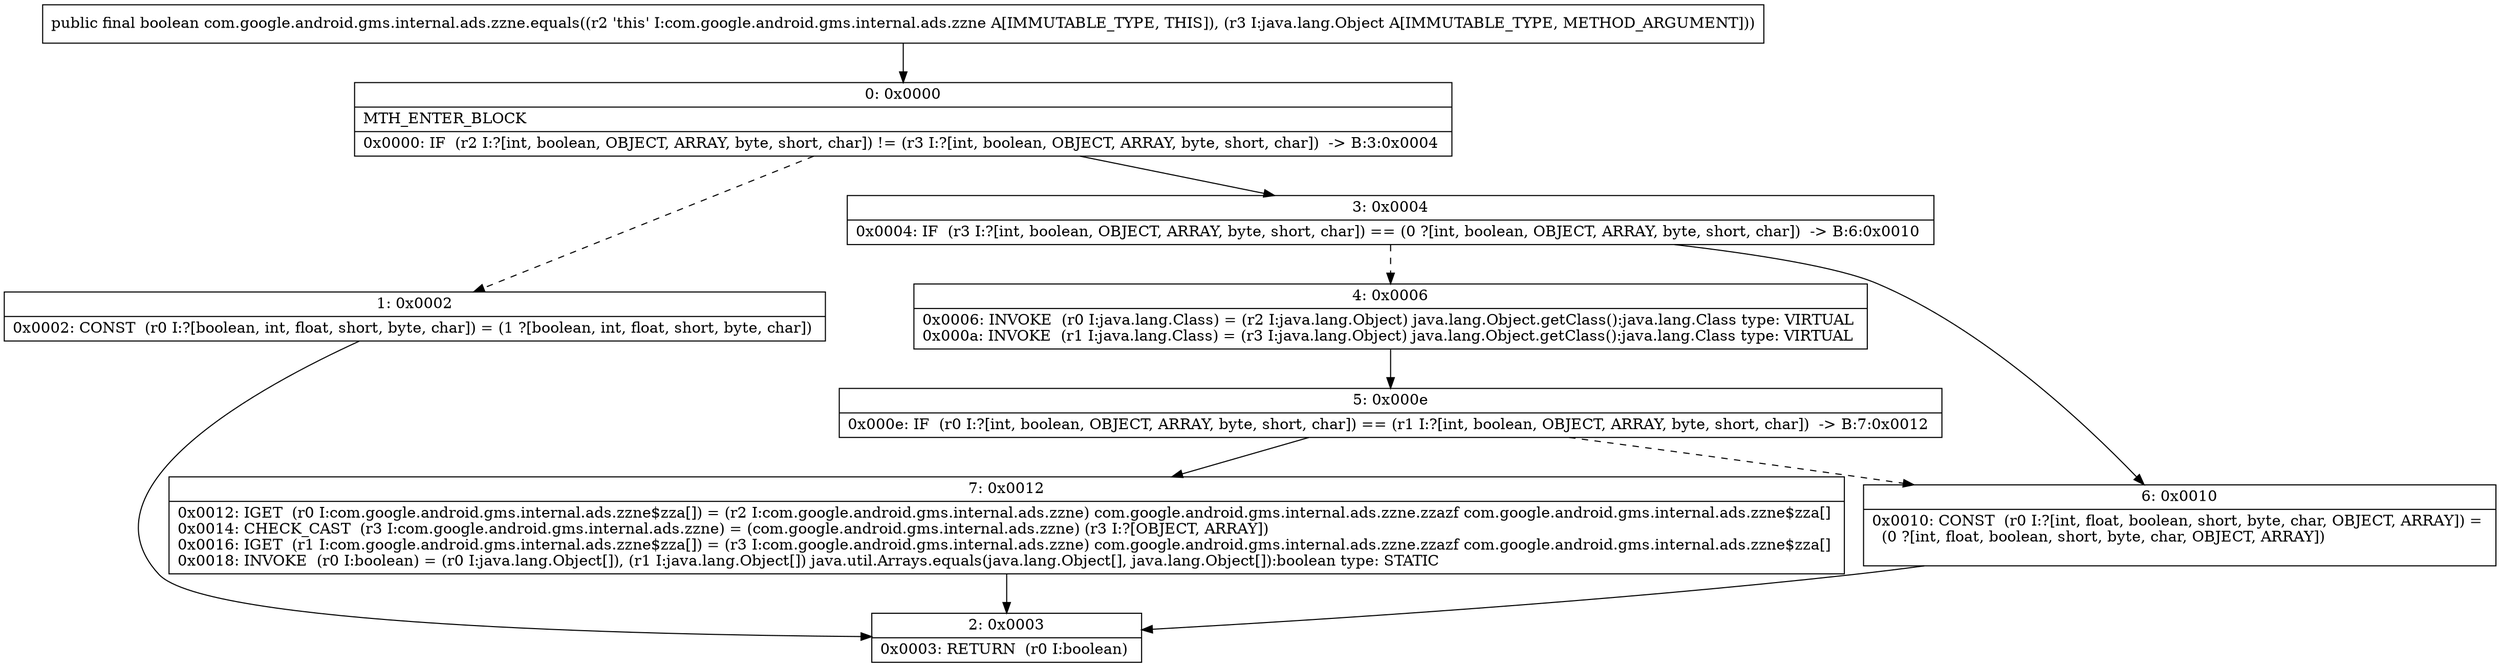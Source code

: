 digraph "CFG forcom.google.android.gms.internal.ads.zzne.equals(Ljava\/lang\/Object;)Z" {
Node_0 [shape=record,label="{0\:\ 0x0000|MTH_ENTER_BLOCK\l|0x0000: IF  (r2 I:?[int, boolean, OBJECT, ARRAY, byte, short, char]) != (r3 I:?[int, boolean, OBJECT, ARRAY, byte, short, char])  \-\> B:3:0x0004 \l}"];
Node_1 [shape=record,label="{1\:\ 0x0002|0x0002: CONST  (r0 I:?[boolean, int, float, short, byte, char]) = (1 ?[boolean, int, float, short, byte, char]) \l}"];
Node_2 [shape=record,label="{2\:\ 0x0003|0x0003: RETURN  (r0 I:boolean) \l}"];
Node_3 [shape=record,label="{3\:\ 0x0004|0x0004: IF  (r3 I:?[int, boolean, OBJECT, ARRAY, byte, short, char]) == (0 ?[int, boolean, OBJECT, ARRAY, byte, short, char])  \-\> B:6:0x0010 \l}"];
Node_4 [shape=record,label="{4\:\ 0x0006|0x0006: INVOKE  (r0 I:java.lang.Class) = (r2 I:java.lang.Object) java.lang.Object.getClass():java.lang.Class type: VIRTUAL \l0x000a: INVOKE  (r1 I:java.lang.Class) = (r3 I:java.lang.Object) java.lang.Object.getClass():java.lang.Class type: VIRTUAL \l}"];
Node_5 [shape=record,label="{5\:\ 0x000e|0x000e: IF  (r0 I:?[int, boolean, OBJECT, ARRAY, byte, short, char]) == (r1 I:?[int, boolean, OBJECT, ARRAY, byte, short, char])  \-\> B:7:0x0012 \l}"];
Node_6 [shape=record,label="{6\:\ 0x0010|0x0010: CONST  (r0 I:?[int, float, boolean, short, byte, char, OBJECT, ARRAY]) = \l  (0 ?[int, float, boolean, short, byte, char, OBJECT, ARRAY])\l \l}"];
Node_7 [shape=record,label="{7\:\ 0x0012|0x0012: IGET  (r0 I:com.google.android.gms.internal.ads.zzne$zza[]) = (r2 I:com.google.android.gms.internal.ads.zzne) com.google.android.gms.internal.ads.zzne.zzazf com.google.android.gms.internal.ads.zzne$zza[] \l0x0014: CHECK_CAST  (r3 I:com.google.android.gms.internal.ads.zzne) = (com.google.android.gms.internal.ads.zzne) (r3 I:?[OBJECT, ARRAY]) \l0x0016: IGET  (r1 I:com.google.android.gms.internal.ads.zzne$zza[]) = (r3 I:com.google.android.gms.internal.ads.zzne) com.google.android.gms.internal.ads.zzne.zzazf com.google.android.gms.internal.ads.zzne$zza[] \l0x0018: INVOKE  (r0 I:boolean) = (r0 I:java.lang.Object[]), (r1 I:java.lang.Object[]) java.util.Arrays.equals(java.lang.Object[], java.lang.Object[]):boolean type: STATIC \l}"];
MethodNode[shape=record,label="{public final boolean com.google.android.gms.internal.ads.zzne.equals((r2 'this' I:com.google.android.gms.internal.ads.zzne A[IMMUTABLE_TYPE, THIS]), (r3 I:java.lang.Object A[IMMUTABLE_TYPE, METHOD_ARGUMENT])) }"];
MethodNode -> Node_0;
Node_0 -> Node_1[style=dashed];
Node_0 -> Node_3;
Node_1 -> Node_2;
Node_3 -> Node_4[style=dashed];
Node_3 -> Node_6;
Node_4 -> Node_5;
Node_5 -> Node_6[style=dashed];
Node_5 -> Node_7;
Node_6 -> Node_2;
Node_7 -> Node_2;
}

